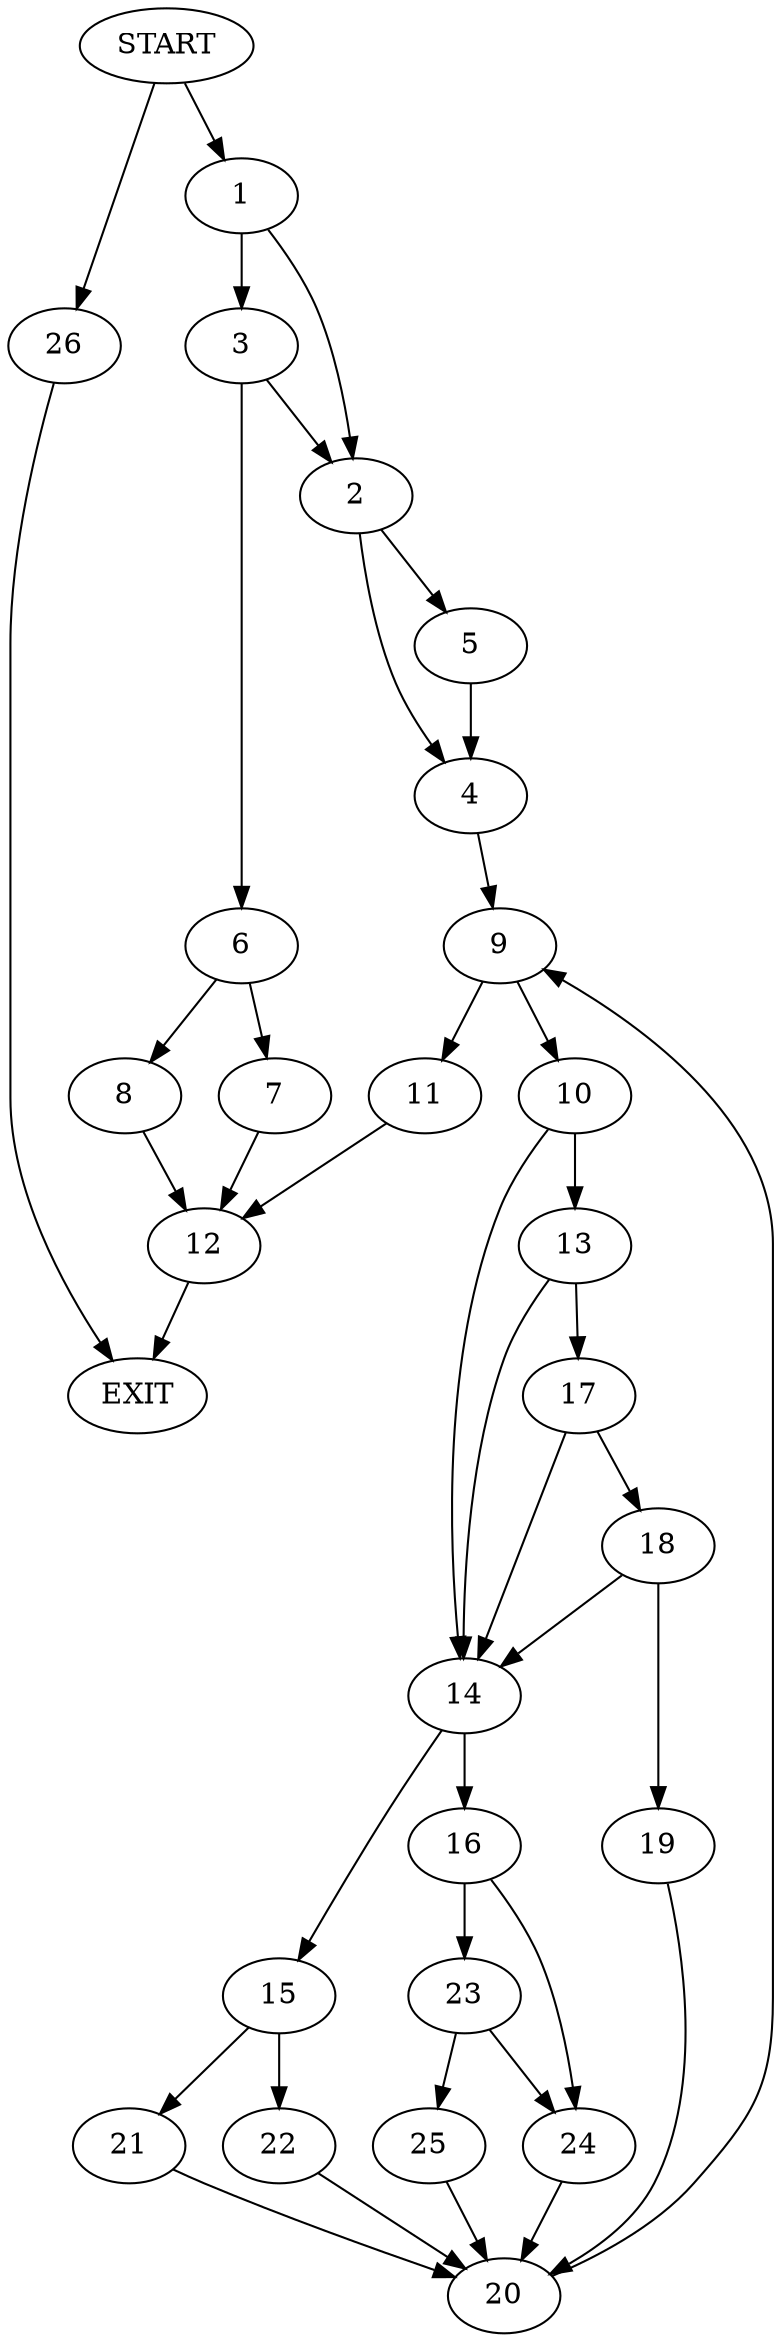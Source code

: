 digraph {
0 [label="START"]
27 [label="EXIT"]
0 -> 1
1 -> 2
1 -> 3
2 -> 4
2 -> 5
3 -> 2
3 -> 6
6 -> 7
6 -> 8
5 -> 4
4 -> 9
9 -> 10
9 -> 11
11 -> 12
10 -> 13
10 -> 14
14 -> 15
14 -> 16
13 -> 17
13 -> 14
17 -> 18
17 -> 14
18 -> 19
18 -> 14
19 -> 20
20 -> 9
15 -> 21
15 -> 22
16 -> 23
16 -> 24
21 -> 20
22 -> 20
24 -> 20
23 -> 25
23 -> 24
25 -> 20
12 -> 27
8 -> 12
7 -> 12
0 -> 26
26 -> 27
}
